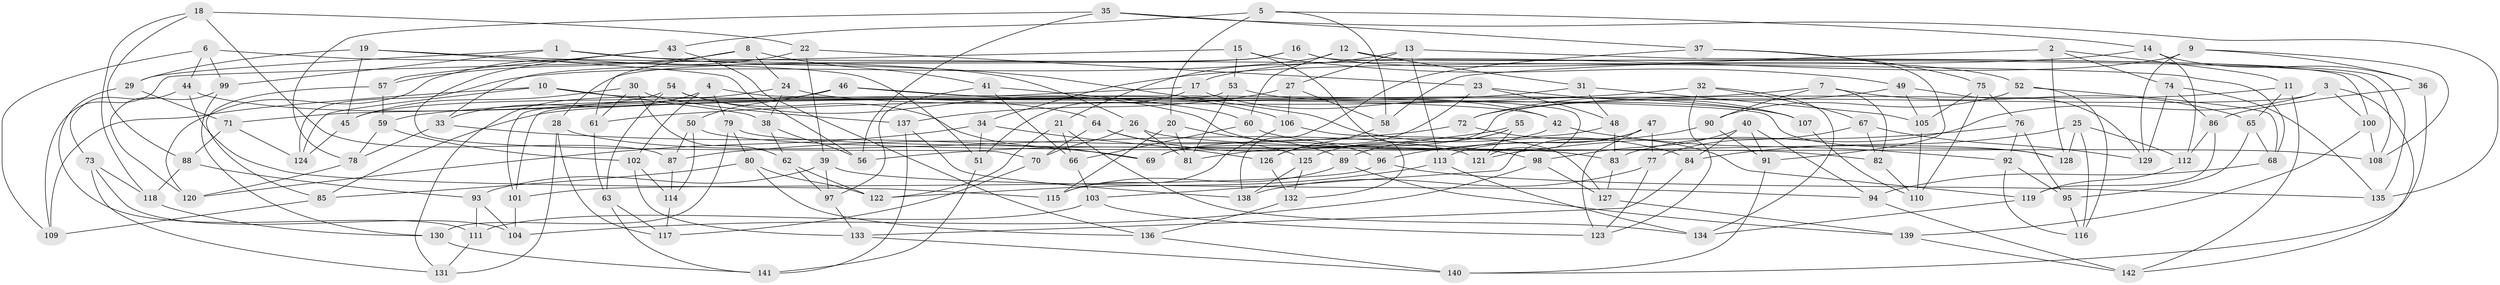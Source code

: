 // coarse degree distribution, {6: 0.27058823529411763, 4: 0.5764705882352941, 8: 0.058823529411764705, 9: 0.023529411764705882, 11: 0.011764705882352941, 10: 0.023529411764705882, 7: 0.023529411764705882, 3: 0.011764705882352941}
// Generated by graph-tools (version 1.1) at 2025/21/03/04/25 18:21:00]
// undirected, 142 vertices, 284 edges
graph export_dot {
graph [start="1"]
  node [color=gray90,style=filled];
  1;
  2;
  3;
  4;
  5;
  6;
  7;
  8;
  9;
  10;
  11;
  12;
  13;
  14;
  15;
  16;
  17;
  18;
  19;
  20;
  21;
  22;
  23;
  24;
  25;
  26;
  27;
  28;
  29;
  30;
  31;
  32;
  33;
  34;
  35;
  36;
  37;
  38;
  39;
  40;
  41;
  42;
  43;
  44;
  45;
  46;
  47;
  48;
  49;
  50;
  51;
  52;
  53;
  54;
  55;
  56;
  57;
  58;
  59;
  60;
  61;
  62;
  63;
  64;
  65;
  66;
  67;
  68;
  69;
  70;
  71;
  72;
  73;
  74;
  75;
  76;
  77;
  78;
  79;
  80;
  81;
  82;
  83;
  84;
  85;
  86;
  87;
  88;
  89;
  90;
  91;
  92;
  93;
  94;
  95;
  96;
  97;
  98;
  99;
  100;
  101;
  102;
  103;
  104;
  105;
  106;
  107;
  108;
  109;
  110;
  111;
  112;
  113;
  114;
  115;
  116;
  117;
  118;
  119;
  120;
  121;
  122;
  123;
  124;
  125;
  126;
  127;
  128;
  129;
  130;
  131;
  132;
  133;
  134;
  135;
  136;
  137;
  138;
  139;
  140;
  141;
  142;
  1 -- 29;
  1 -- 99;
  1 -- 68;
  1 -- 84;
  2 -- 128;
  2 -- 11;
  2 -- 74;
  2 -- 58;
  3 -- 100;
  3 -- 142;
  3 -- 69;
  3 -- 83;
  4 -- 128;
  4 -- 79;
  4 -- 33;
  4 -- 102;
  5 -- 43;
  5 -- 14;
  5 -- 58;
  5 -- 20;
  6 -- 99;
  6 -- 44;
  6 -- 51;
  6 -- 109;
  7 -- 82;
  7 -- 85;
  7 -- 65;
  7 -- 90;
  8 -- 24;
  8 -- 41;
  8 -- 57;
  8 -- 61;
  9 -- 36;
  9 -- 129;
  9 -- 17;
  9 -- 108;
  10 -- 124;
  10 -- 38;
  10 -- 42;
  10 -- 109;
  11 -- 72;
  11 -- 142;
  11 -- 65;
  12 -- 60;
  12 -- 31;
  12 -- 124;
  12 -- 108;
  13 -- 113;
  13 -- 27;
  13 -- 21;
  13 -- 135;
  14 -- 112;
  14 -- 36;
  14 -- 34;
  15 -- 49;
  15 -- 132;
  15 -- 109;
  15 -- 53;
  16 -- 28;
  16 -- 33;
  16 -- 52;
  16 -- 100;
  17 -- 42;
  17 -- 101;
  17 -- 51;
  18 -- 88;
  18 -- 87;
  18 -- 22;
  18 -- 118;
  19 -- 29;
  19 -- 45;
  19 -- 56;
  19 -- 26;
  20 -- 115;
  20 -- 89;
  20 -- 81;
  21 -- 134;
  21 -- 122;
  21 -- 66;
  22 -- 23;
  22 -- 39;
  22 -- 120;
  23 -- 48;
  23 -- 126;
  23 -- 107;
  24 -- 38;
  24 -- 45;
  24 -- 107;
  25 -- 116;
  25 -- 112;
  25 -- 84;
  25 -- 128;
  26 -- 81;
  26 -- 108;
  26 -- 70;
  27 -- 137;
  27 -- 58;
  27 -- 106;
  28 -- 117;
  28 -- 131;
  28 -- 121;
  29 -- 111;
  29 -- 71;
  30 -- 45;
  30 -- 61;
  30 -- 137;
  30 -- 62;
  31 -- 59;
  31 -- 48;
  31 -- 105;
  32 -- 61;
  32 -- 123;
  32 -- 134;
  32 -- 67;
  33 -- 69;
  33 -- 78;
  34 -- 51;
  34 -- 126;
  34 -- 120;
  35 -- 56;
  35 -- 135;
  35 -- 37;
  35 -- 78;
  36 -- 140;
  36 -- 86;
  37 -- 138;
  37 -- 75;
  37 -- 91;
  38 -- 62;
  38 -- 56;
  39 -- 93;
  39 -- 97;
  39 -- 94;
  40 -- 91;
  40 -- 94;
  40 -- 84;
  40 -- 98;
  41 -- 97;
  41 -- 60;
  41 -- 66;
  42 -- 81;
  42 -- 92;
  43 -- 136;
  43 -- 70;
  43 -- 57;
  44 -- 73;
  44 -- 115;
  44 -- 64;
  45 -- 124;
  46 -- 106;
  46 -- 50;
  46 -- 131;
  46 -- 121;
  47 -- 77;
  47 -- 123;
  47 -- 113;
  47 -- 103;
  48 -- 69;
  48 -- 83;
  49 -- 105;
  49 -- 129;
  49 -- 72;
  50 -- 114;
  50 -- 82;
  50 -- 87;
  51 -- 141;
  52 -- 116;
  52 -- 90;
  52 -- 68;
  53 -- 101;
  53 -- 107;
  53 -- 81;
  54 -- 63;
  54 -- 96;
  54 -- 71;
  54 -- 69;
  55 -- 89;
  55 -- 56;
  55 -- 121;
  55 -- 125;
  57 -- 59;
  57 -- 85;
  58 -- 126;
  59 -- 78;
  59 -- 102;
  60 -- 66;
  60 -- 128;
  61 -- 63;
  62 -- 97;
  62 -- 122;
  63 -- 117;
  63 -- 141;
  64 -- 70;
  64 -- 98;
  64 -- 125;
  65 -- 95;
  65 -- 68;
  66 -- 103;
  67 -- 82;
  67 -- 129;
  67 -- 77;
  68 -- 94;
  70 -- 117;
  71 -- 88;
  71 -- 124;
  72 -- 119;
  72 -- 87;
  73 -- 131;
  73 -- 118;
  73 -- 104;
  74 -- 86;
  74 -- 129;
  74 -- 135;
  75 -- 105;
  75 -- 76;
  75 -- 110;
  76 -- 95;
  76 -- 121;
  76 -- 92;
  77 -- 138;
  77 -- 123;
  78 -- 120;
  79 -- 83;
  79 -- 80;
  79 -- 130;
  80 -- 122;
  80 -- 85;
  80 -- 136;
  82 -- 110;
  83 -- 127;
  84 -- 133;
  85 -- 109;
  86 -- 112;
  86 -- 119;
  87 -- 114;
  88 -- 93;
  88 -- 118;
  89 -- 115;
  89 -- 139;
  90 -- 91;
  90 -- 96;
  91 -- 140;
  92 -- 116;
  92 -- 95;
  93 -- 104;
  93 -- 111;
  94 -- 142;
  95 -- 116;
  96 -- 101;
  96 -- 135;
  97 -- 133;
  98 -- 127;
  98 -- 104;
  99 -- 130;
  99 -- 120;
  100 -- 108;
  100 -- 139;
  101 -- 104;
  102 -- 133;
  102 -- 114;
  103 -- 111;
  103 -- 123;
  105 -- 110;
  106 -- 127;
  106 -- 115;
  107 -- 110;
  111 -- 131;
  112 -- 119;
  113 -- 134;
  113 -- 122;
  114 -- 117;
  118 -- 130;
  119 -- 134;
  125 -- 132;
  125 -- 138;
  126 -- 132;
  127 -- 139;
  130 -- 141;
  132 -- 136;
  133 -- 140;
  136 -- 140;
  137 -- 141;
  137 -- 138;
  139 -- 142;
}
